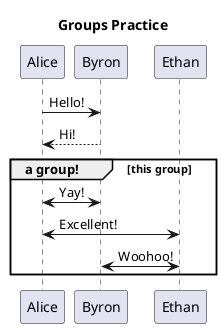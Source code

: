 @startuml groups
Title Groups Practice
Alice -> Byron: Hello!
Alice <-- Byron: Hi!
group a group! [this group]
Alice <-> Byron: Yay!
Alice <-> Ethan: Excellent!
Byron <-> Ethan: Woohoo!
end

@enduml